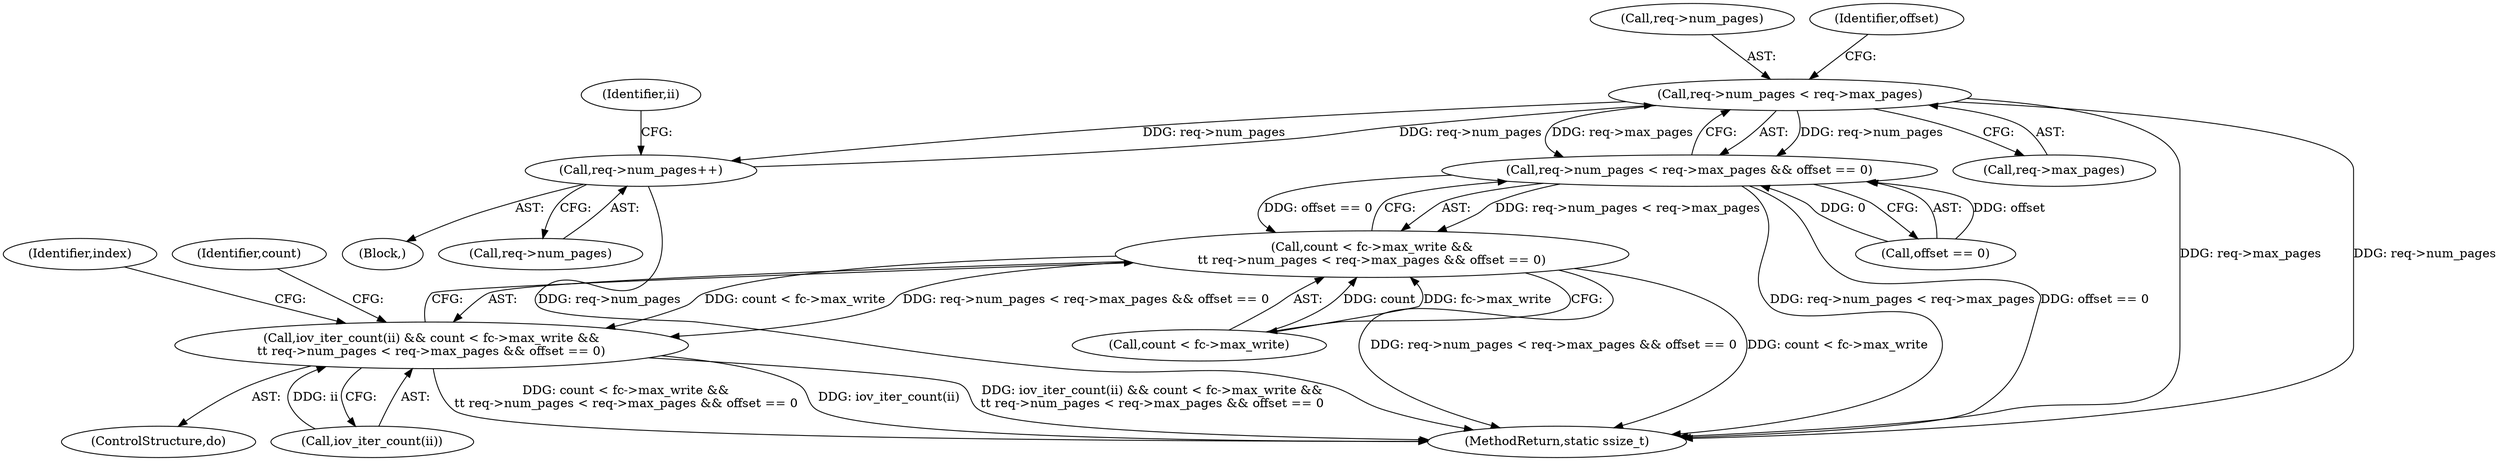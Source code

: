 digraph "0_linux_3ca8138f014a913f98e6ef40e939868e1e9ea876@pointer" {
"1000287" [label="(Call,req->num_pages < req->max_pages)"];
"1000248" [label="(Call,req->num_pages++)"];
"1000287" [label="(Call,req->num_pages < req->max_pages)"];
"1000286" [label="(Call,req->num_pages < req->max_pages && offset == 0)"];
"1000280" [label="(Call,count < fc->max_write &&\n\t\t req->num_pages < req->max_pages && offset == 0)"];
"1000277" [label="(Call,iov_iter_count(ii) && count < fc->max_write &&\n\t\t req->num_pages < req->max_pages && offset == 0)"];
"1000294" [label="(Call,offset == 0)"];
"1000300" [label="(Identifier,count)"];
"1000148" [label="(Identifier,index)"];
"1000142" [label="(ControlStructure,do)"];
"1000253" [label="(Identifier,ii)"];
"1000291" [label="(Call,req->max_pages)"];
"1000280" [label="(Call,count < fc->max_write &&\n\t\t req->num_pages < req->max_pages && offset == 0)"];
"1000281" [label="(Call,count < fc->max_write)"];
"1000278" [label="(Call,iov_iter_count(ii))"];
"1000287" [label="(Call,req->num_pages < req->max_pages)"];
"1000248" [label="(Call,req->num_pages++)"];
"1000288" [label="(Call,req->num_pages)"];
"1000277" [label="(Call,iov_iter_count(ii) && count < fc->max_write &&\n\t\t req->num_pages < req->max_pages && offset == 0)"];
"1000143" [label="(Block,)"];
"1000249" [label="(Call,req->num_pages)"];
"1000304" [label="(MethodReturn,static ssize_t)"];
"1000295" [label="(Identifier,offset)"];
"1000286" [label="(Call,req->num_pages < req->max_pages && offset == 0)"];
"1000287" -> "1000286"  [label="AST: "];
"1000287" -> "1000291"  [label="CFG: "];
"1000288" -> "1000287"  [label="AST: "];
"1000291" -> "1000287"  [label="AST: "];
"1000295" -> "1000287"  [label="CFG: "];
"1000286" -> "1000287"  [label="CFG: "];
"1000287" -> "1000304"  [label="DDG: req->max_pages"];
"1000287" -> "1000304"  [label="DDG: req->num_pages"];
"1000287" -> "1000248"  [label="DDG: req->num_pages"];
"1000287" -> "1000286"  [label="DDG: req->num_pages"];
"1000287" -> "1000286"  [label="DDG: req->max_pages"];
"1000248" -> "1000287"  [label="DDG: req->num_pages"];
"1000248" -> "1000143"  [label="AST: "];
"1000248" -> "1000249"  [label="CFG: "];
"1000249" -> "1000248"  [label="AST: "];
"1000253" -> "1000248"  [label="CFG: "];
"1000248" -> "1000304"  [label="DDG: req->num_pages"];
"1000286" -> "1000280"  [label="AST: "];
"1000286" -> "1000294"  [label="CFG: "];
"1000294" -> "1000286"  [label="AST: "];
"1000280" -> "1000286"  [label="CFG: "];
"1000286" -> "1000304"  [label="DDG: offset == 0"];
"1000286" -> "1000304"  [label="DDG: req->num_pages < req->max_pages"];
"1000286" -> "1000280"  [label="DDG: req->num_pages < req->max_pages"];
"1000286" -> "1000280"  [label="DDG: offset == 0"];
"1000294" -> "1000286"  [label="DDG: offset"];
"1000294" -> "1000286"  [label="DDG: 0"];
"1000280" -> "1000277"  [label="AST: "];
"1000280" -> "1000281"  [label="CFG: "];
"1000281" -> "1000280"  [label="AST: "];
"1000277" -> "1000280"  [label="CFG: "];
"1000280" -> "1000304"  [label="DDG: req->num_pages < req->max_pages && offset == 0"];
"1000280" -> "1000304"  [label="DDG: count < fc->max_write"];
"1000280" -> "1000277"  [label="DDG: count < fc->max_write"];
"1000280" -> "1000277"  [label="DDG: req->num_pages < req->max_pages && offset == 0"];
"1000281" -> "1000280"  [label="DDG: count"];
"1000281" -> "1000280"  [label="DDG: fc->max_write"];
"1000277" -> "1000142"  [label="AST: "];
"1000277" -> "1000278"  [label="CFG: "];
"1000278" -> "1000277"  [label="AST: "];
"1000148" -> "1000277"  [label="CFG: "];
"1000300" -> "1000277"  [label="CFG: "];
"1000277" -> "1000304"  [label="DDG: count < fc->max_write &&\n\t\t req->num_pages < req->max_pages && offset == 0"];
"1000277" -> "1000304"  [label="DDG: iov_iter_count(ii)"];
"1000277" -> "1000304"  [label="DDG: iov_iter_count(ii) && count < fc->max_write &&\n\t\t req->num_pages < req->max_pages && offset == 0"];
"1000278" -> "1000277"  [label="DDG: ii"];
}
